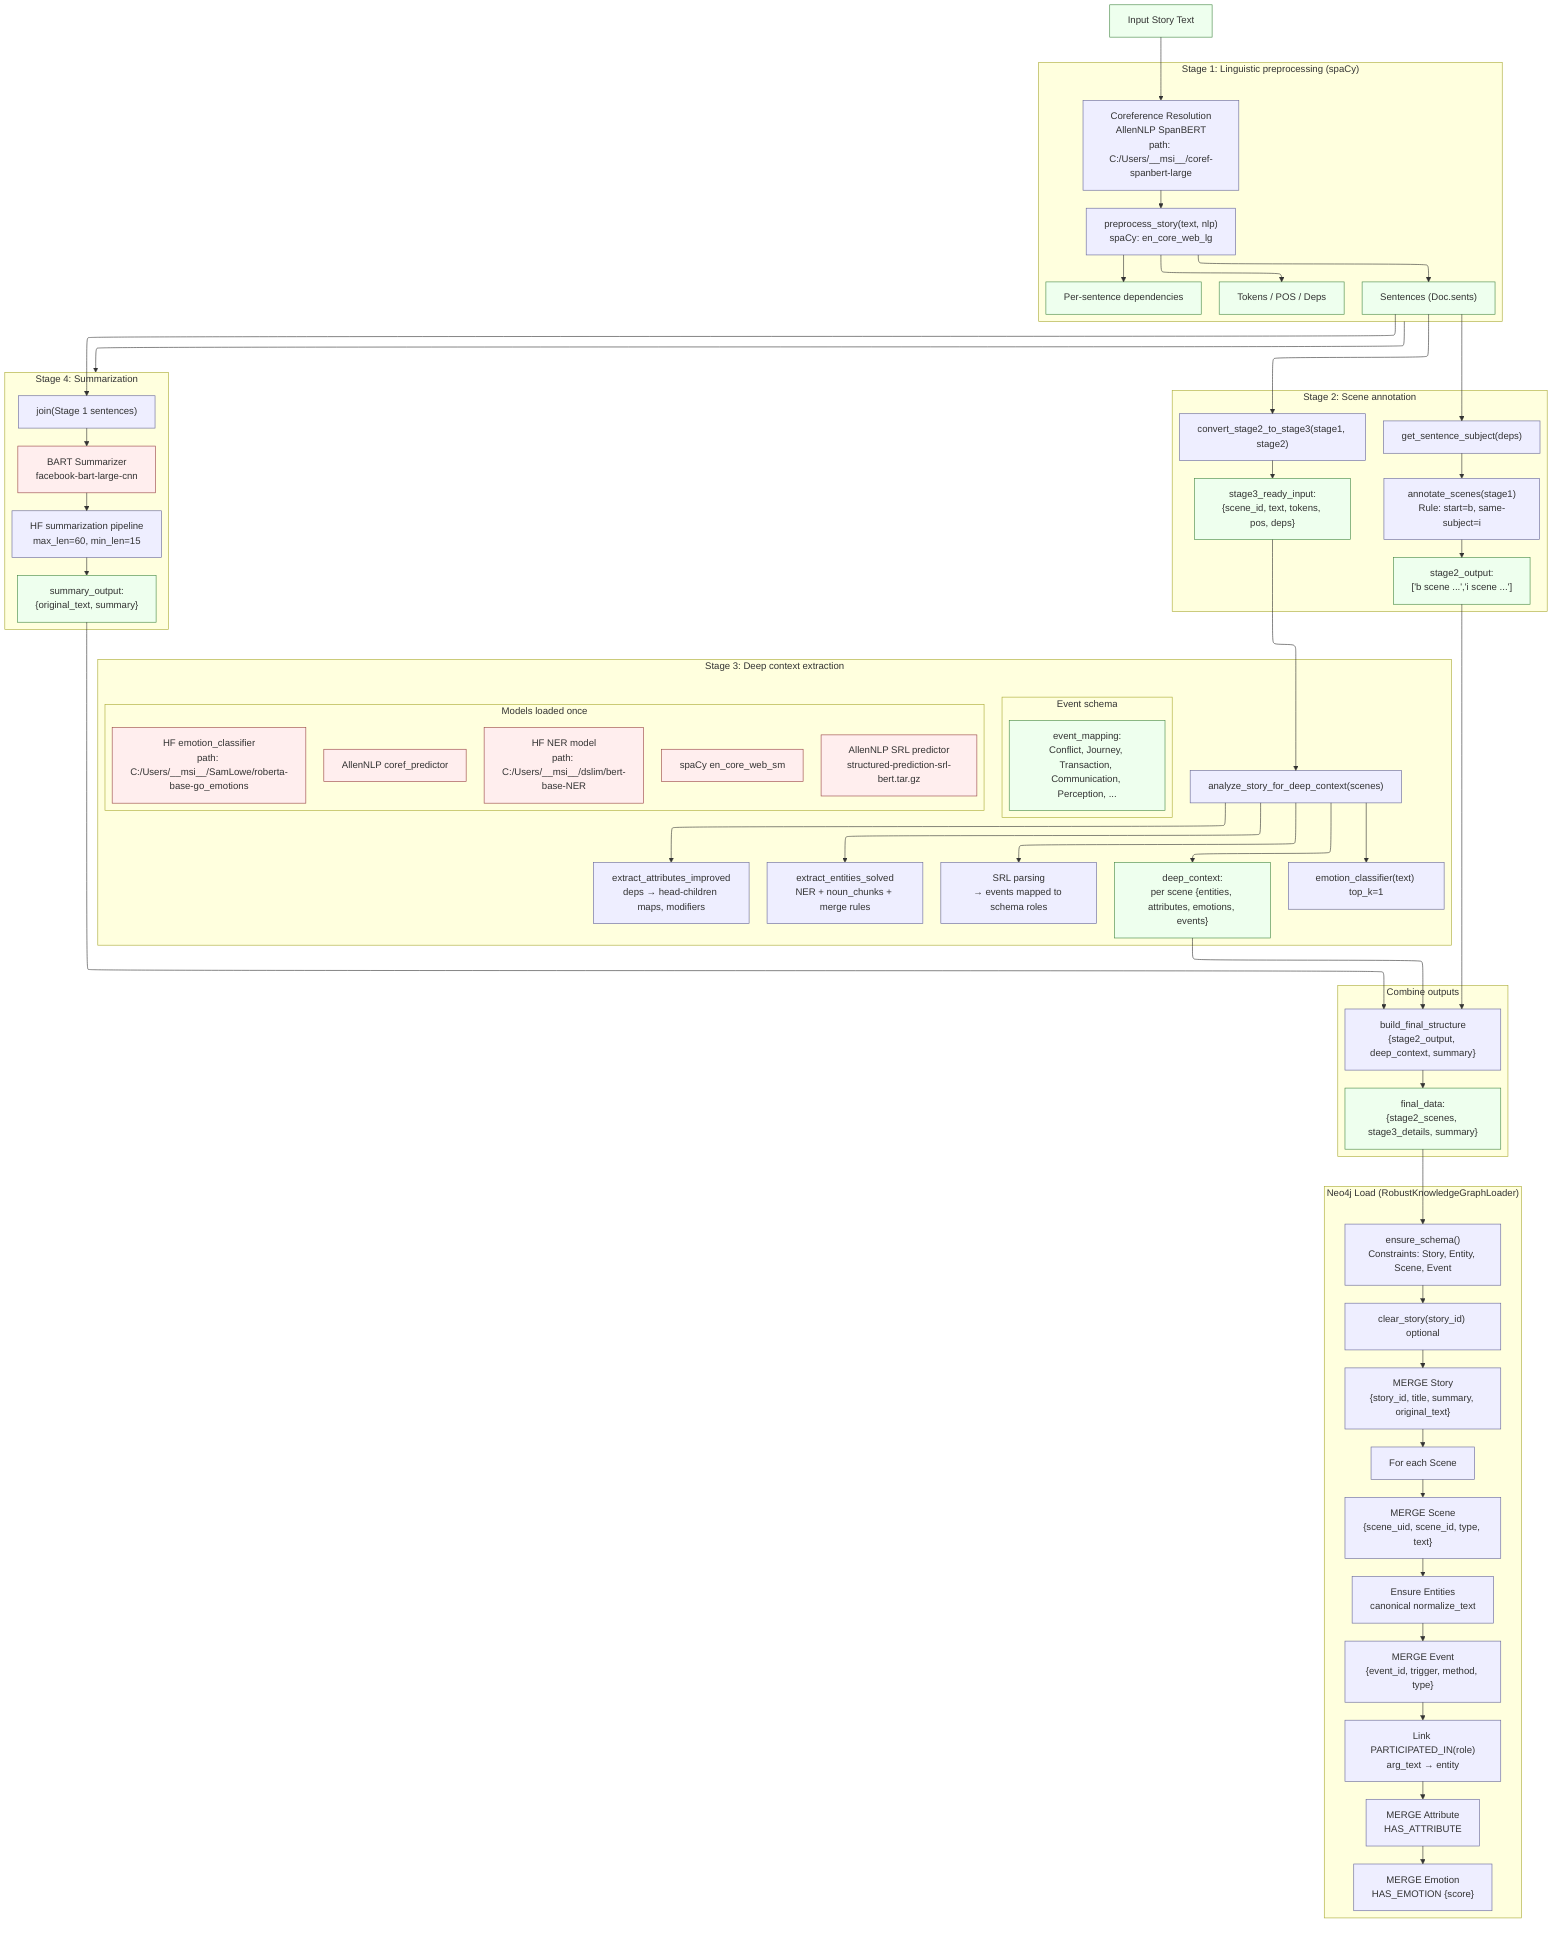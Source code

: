 ---
config:
  layout: elk
---
flowchart TD
 subgraph S1["Stage 1: Linguistic preprocessing (spaCy)"]
    direction TB
        C["preprocess_story(text, nlp)<br>spaCy: en_core_web_lg"]
        B["Coreference Resolution<br>AllenNLP SpanBERT<br>path: C:/Users/__msi__/coref-spanbert-large"]
        D1["Sentences (Doc.sents)"]
        D2["Tokens / POS / Deps"]
        D3["Per-sentence dependencies"]
  end
 subgraph S2["Stage 2: Scene annotation"]
    direction TB
        E["get_sentence_subject(deps)"]
        F["annotate_scenes(stage1)<br>Rule: start=b, same-subject=i"]
        G@{ label: "stage2_output:<br>['b scene ...','i scene ...']" }
        H["convert_stage2_to_stage3(stage1, stage2)"]
        I["stage3_ready_input:<br>{scene_id, text, tokens, pos, deps}"]
  end
 subgraph M["Models loaded once"]
        M1["AllenNLP coref_predictor"]
        M2["HF NER model<br>path: C:/Users/__msi__/dslim/bert-base-NER"]
        M3["HF emotion_classifier<br>path: C:/Users/__msi__/SamLowe/roberta-base-go_emotions"]
        M4["spaCy en_core_web_sm"]
        M5["AllenNLP SRL predictor<br>structured-prediction-srl-bert.tar.gz"]
  end
 subgraph ES["Event schema"]
        ES1["event_mapping:<br>Conflict, Journey, Transaction, Communication, Perception, ..."]
  end
 subgraph S3["Stage 3: Deep context extraction"]
    direction TB
        M
        J["analyze_story_for_deep_context(scenes)"]
        J1["extract_entities_solved<br>NER + noun_chunks + merge rules"]
        J2["extract_attributes_improved<br>deps → head-children maps, modifiers"]
        J3["SRL parsing<br>→ events mapped to schema roles"]
        J4["emotion_classifier(text) top_k=1"]
        K["deep_context:<br>per scene {entities, attributes, emotions, events}"]
        ES
  end
 subgraph S4["Stage 4: Summarization"]
    direction TB
        L["join(Stage 1 sentences)"]
        M_summarizer["BART Summarizer<br>facebook-bart-large-cnn"]
        N["HF summarization pipeline<br>max_len=60, min_len=15"]
        O["summary_output:<br>{original_text, summary}"]
  end
 subgraph COMB["Combine outputs"]
    direction TB
        P["build_final_structure<br>{stage2_output, deep_context, summary}"]
        Q["final_data:<br>{stage2_scenes, stage3_details, summary}"]
  end
 subgraph KG["Neo4j Load (RobustKnowledgeGraphLoader)"]
    direction TB
        R["ensure_schema()<br>Constraints: Story, Entity, Scene, Event"]
        S["clear_story(story_id) optional"]
        T["MERGE Story<br>{story_id, title, summary, original_text}"]
        U["For each Scene"]
        V["MERGE Scene<br>{scene_uid, scene_id, type, text}"]
        W["Ensure Entities<br>canonical normalize_text"]
        X["MERGE Event<br>{event_id, trigger, method, type}"]
        Y["Link PARTICIPATED_IN(role)<br>arg_text → entity"]
        Z["MERGE Attribute<br>HAS_ATTRIBUTE"]
        Z2["MERGE Emotion<br>HAS_EMOTION {score}"]
  end
    A["Input Story Text"] --> B
    B --> C
    C --> D1 & D2 & D3
    D1 --> E & H & L
    E --> F
    F --> G
    H --> I
    I --> J
    J --> J1 & J2 & J3 & J4 & K
    L --> M_summarizer
    M_summarizer --> N
    N --> O
    G --> P
    K --> P
    O --> P
    P --> Q
    Q --> R
    R --> S
    S --> T
    T --> U
    U --> V
    V --> W
    W --> X
    X --> Y
    Y --> Z
    Z --> Z2
    S1 --> S4
    G@{ shape: rect}
     A:::data
     B:::op
     C:::op
     D1:::data
     D2:::data
     D3:::data
     E:::op
     F:::op
     G:::data
     H:::op
     I:::data
     M1:::model
     M2:::model
     M3:::model
     M4:::model
     M5:::model
     J:::op
     J1:::op
     J2:::op
     J3:::op
     J4:::op
     K:::data
     ES1:::data
     L:::op
     M_summarizer:::model
     N:::op
     O:::data
     P:::op
     Q:::data
     R:::op
     S:::op
     T:::op
     U:::op
     V:::op
     W:::op
     X:::op
     Y:::op
     Z:::op
     Z2:::op
    classDef op fill:#eef,stroke:#669,stroke-width:1px
    classDef data fill:#efe,stroke:#484,stroke-width:1px
    classDef model fill:#fee,stroke:#944,stroke-width:1px
